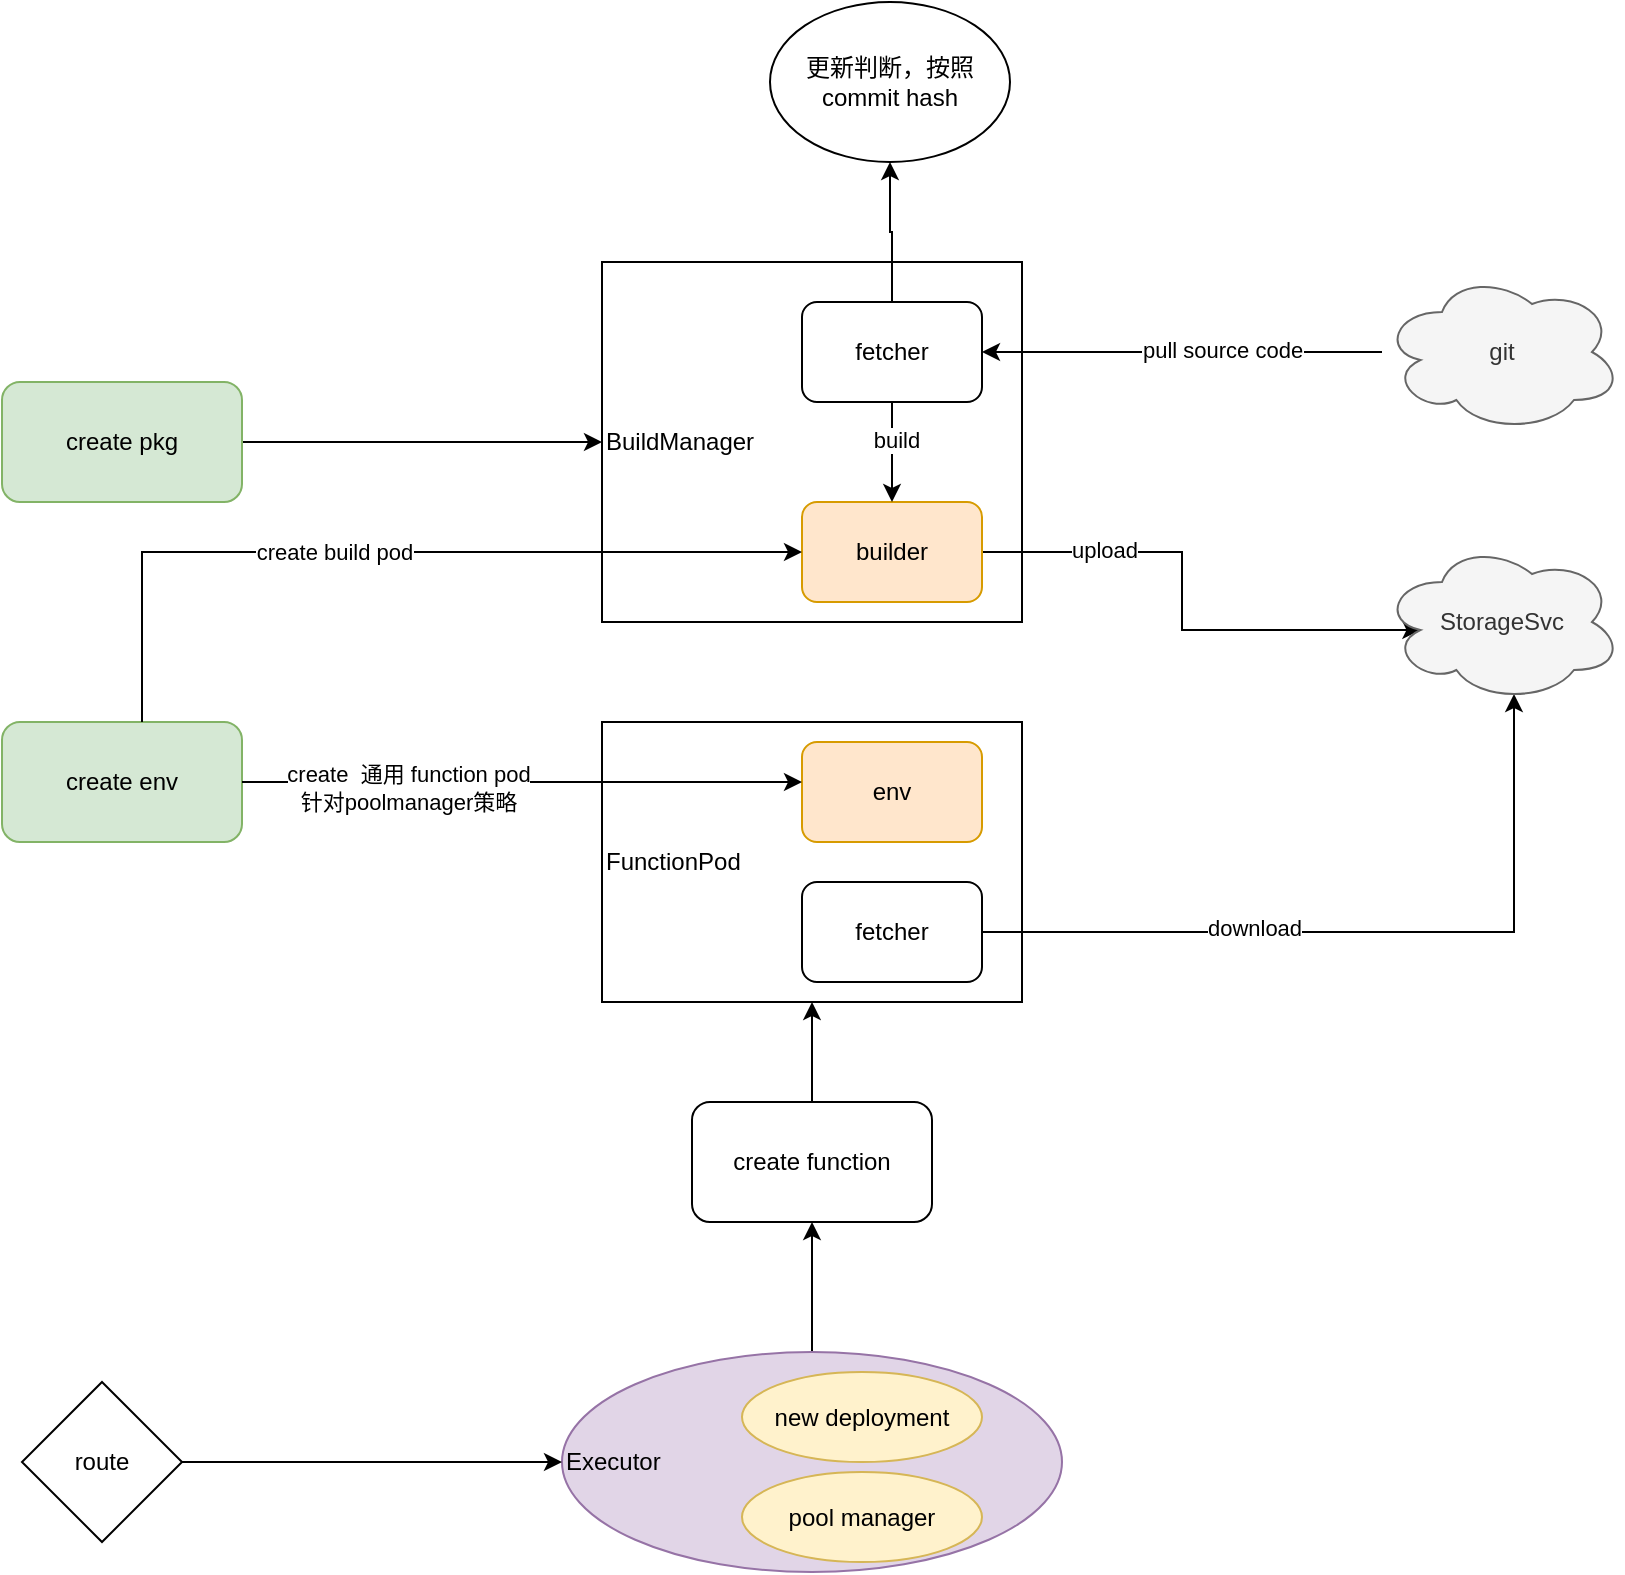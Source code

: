 <mxfile version="21.7.5" type="github">
  <diagram name="第 1 页" id="TU_cjNvHZZuvAgDjK81o">
    <mxGraphModel dx="1219" dy="1876" grid="1" gridSize="10" guides="1" tooltips="1" connect="1" arrows="1" fold="1" page="1" pageScale="1" pageWidth="827" pageHeight="1169" math="0" shadow="0">
      <root>
        <mxCell id="0" />
        <mxCell id="1" parent="0" />
        <mxCell id="LdTVXtcN5Lso_y8slL73-22" style="edgeStyle=orthogonalEdgeStyle;rounded=0;orthogonalLoop=1;jettySize=auto;html=1;" parent="1" source="LdTVXtcN5Lso_y8slL73-1" target="LdTVXtcN5Lso_y8slL73-3" edge="1">
          <mxGeometry relative="1" as="geometry" />
        </mxCell>
        <mxCell id="LdTVXtcN5Lso_y8slL73-1" value="create pkg" style="rounded=1;whiteSpace=wrap;html=1;fillColor=#d5e8d4;strokeColor=#82b366;" parent="1" vertex="1">
          <mxGeometry x="30" y="130" width="120" height="60" as="geometry" />
        </mxCell>
        <mxCell id="LdTVXtcN5Lso_y8slL73-2" value="create env" style="rounded=1;whiteSpace=wrap;html=1;fillColor=#d5e8d4;strokeColor=#82b366;" parent="1" vertex="1">
          <mxGeometry x="30" y="300" width="120" height="60" as="geometry" />
        </mxCell>
        <mxCell id="LdTVXtcN5Lso_y8slL73-3" value="BuildManager" style="rounded=0;whiteSpace=wrap;html=1;align=left;" parent="1" vertex="1">
          <mxGeometry x="330" y="70" width="210" height="180" as="geometry" />
        </mxCell>
        <mxCell id="LdTVXtcN5Lso_y8slL73-16" style="edgeStyle=orthogonalEdgeStyle;rounded=0;orthogonalLoop=1;jettySize=auto;html=1;exitX=1;exitY=0.5;exitDx=0;exitDy=0;entryX=0.16;entryY=0.55;entryDx=0;entryDy=0;entryPerimeter=0;" parent="1" source="LdTVXtcN5Lso_y8slL73-4" target="LdTVXtcN5Lso_y8slL73-12" edge="1">
          <mxGeometry relative="1" as="geometry" />
        </mxCell>
        <mxCell id="LdTVXtcN5Lso_y8slL73-19" value="upload" style="edgeLabel;html=1;align=center;verticalAlign=middle;resizable=0;points=[];" parent="LdTVXtcN5Lso_y8slL73-16" vertex="1" connectable="0">
          <mxGeometry x="-0.528" y="1" relative="1" as="geometry">
            <mxPoint as="offset" />
          </mxGeometry>
        </mxCell>
        <mxCell id="LdTVXtcN5Lso_y8slL73-4" value="builder" style="rounded=1;whiteSpace=wrap;html=1;fillColor=#ffe6cc;strokeColor=#d79b00;" parent="1" vertex="1">
          <mxGeometry x="430" y="190" width="90" height="50" as="geometry" />
        </mxCell>
        <mxCell id="LdTVXtcN5Lso_y8slL73-15" style="edgeStyle=orthogonalEdgeStyle;rounded=0;orthogonalLoop=1;jettySize=auto;html=1;exitX=0.5;exitY=1;exitDx=0;exitDy=0;entryX=0.5;entryY=0;entryDx=0;entryDy=0;" parent="1" source="LdTVXtcN5Lso_y8slL73-5" target="LdTVXtcN5Lso_y8slL73-4" edge="1">
          <mxGeometry relative="1" as="geometry" />
        </mxCell>
        <mxCell id="LdTVXtcN5Lso_y8slL73-21" value="build" style="edgeLabel;html=1;align=center;verticalAlign=middle;resizable=0;points=[];" parent="LdTVXtcN5Lso_y8slL73-15" vertex="1" connectable="0">
          <mxGeometry x="-0.24" y="2" relative="1" as="geometry">
            <mxPoint as="offset" />
          </mxGeometry>
        </mxCell>
        <mxCell id="wWDmpBjlepx8M8tth67Q-2" style="edgeStyle=orthogonalEdgeStyle;rounded=0;orthogonalLoop=1;jettySize=auto;html=1;exitX=0.5;exitY=0;exitDx=0;exitDy=0;entryX=0.5;entryY=1;entryDx=0;entryDy=0;" edge="1" parent="1" source="LdTVXtcN5Lso_y8slL73-5" target="wWDmpBjlepx8M8tth67Q-1">
          <mxGeometry relative="1" as="geometry" />
        </mxCell>
        <mxCell id="LdTVXtcN5Lso_y8slL73-5" value="fetcher" style="rounded=1;whiteSpace=wrap;html=1;" parent="1" vertex="1">
          <mxGeometry x="430" y="90" width="90" height="50" as="geometry" />
        </mxCell>
        <mxCell id="LdTVXtcN5Lso_y8slL73-6" value="FunctionPod" style="rounded=0;whiteSpace=wrap;html=1;align=left;" parent="1" vertex="1">
          <mxGeometry x="330" y="300" width="210" height="140" as="geometry" />
        </mxCell>
        <mxCell id="LdTVXtcN5Lso_y8slL73-7" value="env" style="rounded=1;whiteSpace=wrap;html=1;fillColor=#ffe6cc;strokeColor=#d79b00;" parent="1" vertex="1">
          <mxGeometry x="430" y="310" width="90" height="50" as="geometry" />
        </mxCell>
        <mxCell id="LdTVXtcN5Lso_y8slL73-17" style="edgeStyle=orthogonalEdgeStyle;rounded=0;orthogonalLoop=1;jettySize=auto;html=1;exitX=1;exitY=0.5;exitDx=0;exitDy=0;entryX=0.55;entryY=0.95;entryDx=0;entryDy=0;entryPerimeter=0;" parent="1" source="LdTVXtcN5Lso_y8slL73-8" target="LdTVXtcN5Lso_y8slL73-12" edge="1">
          <mxGeometry relative="1" as="geometry" />
        </mxCell>
        <mxCell id="LdTVXtcN5Lso_y8slL73-18" value="download" style="edgeLabel;html=1;align=center;verticalAlign=middle;resizable=0;points=[];" parent="LdTVXtcN5Lso_y8slL73-17" vertex="1" connectable="0">
          <mxGeometry x="-0.293" y="2" relative="1" as="geometry">
            <mxPoint as="offset" />
          </mxGeometry>
        </mxCell>
        <mxCell id="LdTVXtcN5Lso_y8slL73-8" value="fetcher" style="rounded=1;whiteSpace=wrap;html=1;" parent="1" vertex="1">
          <mxGeometry x="430" y="380" width="90" height="50" as="geometry" />
        </mxCell>
        <mxCell id="LdTVXtcN5Lso_y8slL73-12" value="StorageSvc" style="ellipse;shape=cloud;whiteSpace=wrap;html=1;fillColor=#f5f5f5;fontColor=#333333;strokeColor=#666666;" parent="1" vertex="1">
          <mxGeometry x="720" y="210" width="120" height="80" as="geometry" />
        </mxCell>
        <mxCell id="LdTVXtcN5Lso_y8slL73-14" style="edgeStyle=orthogonalEdgeStyle;rounded=0;orthogonalLoop=1;jettySize=auto;html=1;entryX=1;entryY=0.5;entryDx=0;entryDy=0;" parent="1" source="LdTVXtcN5Lso_y8slL73-13" target="LdTVXtcN5Lso_y8slL73-5" edge="1">
          <mxGeometry relative="1" as="geometry" />
        </mxCell>
        <mxCell id="LdTVXtcN5Lso_y8slL73-20" value="pull source code" style="edgeLabel;html=1;align=center;verticalAlign=middle;resizable=0;points=[];" parent="LdTVXtcN5Lso_y8slL73-14" vertex="1" connectable="0">
          <mxGeometry x="-0.2" y="-1" relative="1" as="geometry">
            <mxPoint as="offset" />
          </mxGeometry>
        </mxCell>
        <mxCell id="LdTVXtcN5Lso_y8slL73-13" value="git" style="ellipse;shape=cloud;whiteSpace=wrap;html=1;fillColor=#f5f5f5;fontColor=#333333;strokeColor=#666666;" parent="1" vertex="1">
          <mxGeometry x="720" y="75" width="120" height="80" as="geometry" />
        </mxCell>
        <mxCell id="LdTVXtcN5Lso_y8slL73-25" style="edgeStyle=orthogonalEdgeStyle;rounded=0;orthogonalLoop=1;jettySize=auto;html=1;entryX=0.5;entryY=1;entryDx=0;entryDy=0;" parent="1" source="LdTVXtcN5Lso_y8slL73-24" target="LdTVXtcN5Lso_y8slL73-6" edge="1">
          <mxGeometry relative="1" as="geometry" />
        </mxCell>
        <mxCell id="LdTVXtcN5Lso_y8slL73-24" value="create function" style="rounded=1;whiteSpace=wrap;html=1;" parent="1" vertex="1">
          <mxGeometry x="375" y="490" width="120" height="60" as="geometry" />
        </mxCell>
        <mxCell id="LdTVXtcN5Lso_y8slL73-32" style="edgeStyle=orthogonalEdgeStyle;rounded=0;orthogonalLoop=1;jettySize=auto;html=1;" parent="1" source="LdTVXtcN5Lso_y8slL73-26" target="LdTVXtcN5Lso_y8slL73-24" edge="1">
          <mxGeometry relative="1" as="geometry" />
        </mxCell>
        <mxCell id="LdTVXtcN5Lso_y8slL73-26" value="Executor" style="ellipse;whiteSpace=wrap;html=1;align=left;fillColor=#e1d5e7;strokeColor=#9673a6;" parent="1" vertex="1">
          <mxGeometry x="310" y="615" width="250" height="110" as="geometry" />
        </mxCell>
        <mxCell id="LdTVXtcN5Lso_y8slL73-27" value="new deployment" style="ellipse;whiteSpace=wrap;html=1;fillColor=#fff2cc;strokeColor=#d6b656;" parent="1" vertex="1">
          <mxGeometry x="400" y="625" width="120" height="45" as="geometry" />
        </mxCell>
        <mxCell id="LdTVXtcN5Lso_y8slL73-28" value="pool manager" style="ellipse;whiteSpace=wrap;html=1;fillColor=#fff2cc;strokeColor=#d6b656;" parent="1" vertex="1">
          <mxGeometry x="400" y="675" width="120" height="45" as="geometry" />
        </mxCell>
        <mxCell id="LdTVXtcN5Lso_y8slL73-31" style="edgeStyle=orthogonalEdgeStyle;rounded=0;orthogonalLoop=1;jettySize=auto;html=1;entryX=0;entryY=0.5;entryDx=0;entryDy=0;" parent="1" source="LdTVXtcN5Lso_y8slL73-29" target="LdTVXtcN5Lso_y8slL73-26" edge="1">
          <mxGeometry relative="1" as="geometry" />
        </mxCell>
        <mxCell id="LdTVXtcN5Lso_y8slL73-29" value="route" style="rhombus;whiteSpace=wrap;html=1;" parent="1" vertex="1">
          <mxGeometry x="40" y="630" width="80" height="80" as="geometry" />
        </mxCell>
        <mxCell id="LdTVXtcN5Lso_y8slL73-33" style="edgeStyle=orthogonalEdgeStyle;rounded=0;orthogonalLoop=1;jettySize=auto;html=1;entryX=0;entryY=0.5;entryDx=0;entryDy=0;" parent="1" source="LdTVXtcN5Lso_y8slL73-2" target="LdTVXtcN5Lso_y8slL73-4" edge="1">
          <mxGeometry relative="1" as="geometry">
            <Array as="points">
              <mxPoint x="100" y="215" />
            </Array>
          </mxGeometry>
        </mxCell>
        <mxCell id="LdTVXtcN5Lso_y8slL73-35" value="create build pod" style="edgeLabel;html=1;align=center;verticalAlign=middle;resizable=0;points=[];" parent="LdTVXtcN5Lso_y8slL73-33" vertex="1" connectable="0">
          <mxGeometry x="-0.128" relative="1" as="geometry">
            <mxPoint as="offset" />
          </mxGeometry>
        </mxCell>
        <mxCell id="LdTVXtcN5Lso_y8slL73-34" style="edgeStyle=orthogonalEdgeStyle;rounded=0;orthogonalLoop=1;jettySize=auto;html=1;" parent="1" source="LdTVXtcN5Lso_y8slL73-2" target="LdTVXtcN5Lso_y8slL73-7" edge="1">
          <mxGeometry relative="1" as="geometry">
            <Array as="points">
              <mxPoint x="100" y="335" />
            </Array>
          </mxGeometry>
        </mxCell>
        <mxCell id="LdTVXtcN5Lso_y8slL73-36" value="create&amp;nbsp; 通用 function pod&lt;br&gt;针对poolmanager策略" style="edgeLabel;html=1;align=center;verticalAlign=middle;resizable=0;points=[];" parent="LdTVXtcN5Lso_y8slL73-34" vertex="1" connectable="0">
          <mxGeometry x="-0.407" y="-3" relative="1" as="geometry">
            <mxPoint as="offset" />
          </mxGeometry>
        </mxCell>
        <mxCell id="wWDmpBjlepx8M8tth67Q-1" value="更新判断，按照commit hash" style="ellipse;whiteSpace=wrap;html=1;" vertex="1" parent="1">
          <mxGeometry x="414" y="-60" width="120" height="80" as="geometry" />
        </mxCell>
      </root>
    </mxGraphModel>
  </diagram>
</mxfile>
